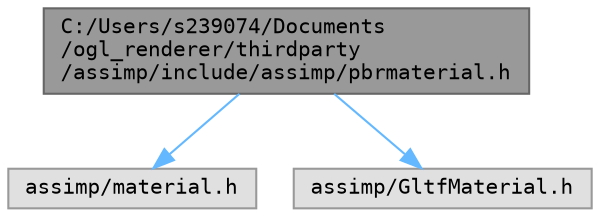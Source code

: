 digraph "C:/Users/s239074/Documents/ogl_renderer/thirdparty/assimp/include/assimp/pbrmaterial.h"
{
 // LATEX_PDF_SIZE
  bgcolor="transparent";
  edge [fontname=Terminal,fontsize=10,labelfontname=Helvetica,labelfontsize=10];
  node [fontname=Terminal,fontsize=10,shape=box,height=0.2,width=0.4];
  Node1 [label="C:/Users/s239074/Documents\l/ogl_renderer/thirdparty\l/assimp/include/assimp/pbrmaterial.h",height=0.2,width=0.4,color="gray40", fillcolor="grey60", style="filled", fontcolor="black",tooltip="Deprecated GLTF_PBR macros."];
  Node1 -> Node2 [color="steelblue1",style="solid"];
  Node2 [label="assimp/material.h",height=0.2,width=0.4,color="grey60", fillcolor="#E0E0E0", style="filled",tooltip=" "];
  Node1 -> Node3 [color="steelblue1",style="solid"];
  Node3 [label="assimp/GltfMaterial.h",height=0.2,width=0.4,color="grey60", fillcolor="#E0E0E0", style="filled",tooltip=" "];
}
